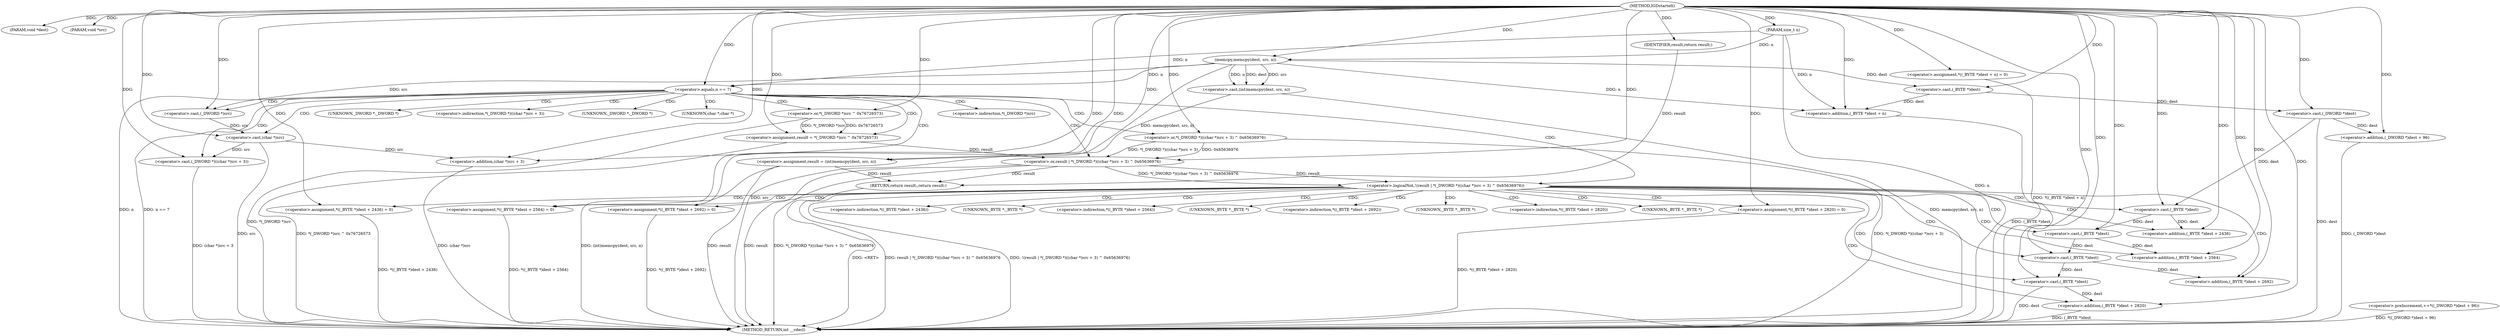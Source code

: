 digraph IGDstartelt {  
"1000102" [label = "(METHOD,IGDstartelt)" ]
"1000193" [label = "(METHOD_RETURN,int __cdecl)" ]
"1000103" [label = "(PARAM,void *dest)" ]
"1000104" [label = "(PARAM,void *src)" ]
"1000105" [label = "(PARAM,size_t n)" ]
"1000108" [label = "(<operator>.assignment,result = (int)memcpy(dest, src, n))" ]
"1000110" [label = "(<operator>.cast,(int)memcpy(dest, src, n))" ]
"1000112" [label = "(memcpy,memcpy(dest, src, n))" ]
"1000116" [label = "(<operator>.assignment,*((_BYTE *)dest + n) = 0)" ]
"1000118" [label = "(<operator>.addition,(_BYTE *)dest + n)" ]
"1000119" [label = "(<operator>.cast,(_BYTE *)dest)" ]
"1000124" [label = "(<operator>.preIncrement,++*((_DWORD *)dest + 96))" ]
"1000126" [label = "(<operator>.addition,(_DWORD *)dest + 96)" ]
"1000127" [label = "(<operator>.cast,(_DWORD *)dest)" ]
"1000132" [label = "(<operator>.equals,n == 7)" ]
"1000136" [label = "(<operator>.assignment,result = *(_DWORD *)src ^ 0x76726573)" ]
"1000138" [label = "(<operator>.or,*(_DWORD *)src ^ 0x76726573)" ]
"1000140" [label = "(<operator>.cast,(_DWORD *)src)" ]
"1000145" [label = "(<operator>.logicalNot,!(result | *(_DWORD *)((char *)src + 3) ^ 0x65636976))" ]
"1000146" [label = "(<operator>.or,result | *(_DWORD *)((char *)src + 3) ^ 0x65636976)" ]
"1000148" [label = "(<operator>.or,*(_DWORD *)((char *)src + 3) ^ 0x65636976)" ]
"1000150" [label = "(<operator>.cast,(_DWORD *)((char *)src + 3))" ]
"1000152" [label = "(<operator>.addition,(char *)src + 3)" ]
"1000153" [label = "(<operator>.cast,(char *)src)" ]
"1000159" [label = "(<operator>.assignment,*((_BYTE *)dest + 2436) = 0)" ]
"1000161" [label = "(<operator>.addition,(_BYTE *)dest + 2436)" ]
"1000162" [label = "(<operator>.cast,(_BYTE *)dest)" ]
"1000167" [label = "(<operator>.assignment,*((_BYTE *)dest + 2564) = 0)" ]
"1000169" [label = "(<operator>.addition,(_BYTE *)dest + 2564)" ]
"1000170" [label = "(<operator>.cast,(_BYTE *)dest)" ]
"1000175" [label = "(<operator>.assignment,*((_BYTE *)dest + 2692) = 0)" ]
"1000177" [label = "(<operator>.addition,(_BYTE *)dest + 2692)" ]
"1000178" [label = "(<operator>.cast,(_BYTE *)dest)" ]
"1000183" [label = "(<operator>.assignment,*((_BYTE *)dest + 2820) = 0)" ]
"1000185" [label = "(<operator>.addition,(_BYTE *)dest + 2820)" ]
"1000186" [label = "(<operator>.cast,(_BYTE *)dest)" ]
"1000191" [label = "(RETURN,return result;,return result;)" ]
"1000192" [label = "(IDENTIFIER,result,return result;)" ]
"1000139" [label = "(<operator>.indirection,*(_DWORD *)src)" ]
"1000141" [label = "(UNKNOWN,_DWORD *,_DWORD *)" ]
"1000149" [label = "(<operator>.indirection,*(_DWORD *)((char *)src + 3))" ]
"1000151" [label = "(UNKNOWN,_DWORD *,_DWORD *)" ]
"1000154" [label = "(UNKNOWN,char *,char *)" ]
"1000160" [label = "(<operator>.indirection,*((_BYTE *)dest + 2436))" ]
"1000163" [label = "(UNKNOWN,_BYTE *,_BYTE *)" ]
"1000168" [label = "(<operator>.indirection,*((_BYTE *)dest + 2564))" ]
"1000171" [label = "(UNKNOWN,_BYTE *,_BYTE *)" ]
"1000176" [label = "(<operator>.indirection,*((_BYTE *)dest + 2692))" ]
"1000179" [label = "(UNKNOWN,_BYTE *,_BYTE *)" ]
"1000184" [label = "(<operator>.indirection,*((_BYTE *)dest + 2820))" ]
"1000187" [label = "(UNKNOWN,_BYTE *,_BYTE *)" ]
  "1000191" -> "1000193"  [ label = "DDG: <RET>"] 
  "1000108" -> "1000193"  [ label = "DDG: result"] 
  "1000150" -> "1000193"  [ label = "DDG: (char *)src + 3"] 
  "1000118" -> "1000193"  [ label = "DDG: (_BYTE *)dest"] 
  "1000136" -> "1000193"  [ label = "DDG: *(_DWORD *)src ^ 0x76726573"] 
  "1000186" -> "1000193"  [ label = "DDG: dest"] 
  "1000112" -> "1000193"  [ label = "DDG: src"] 
  "1000159" -> "1000193"  [ label = "DDG: *((_BYTE *)dest + 2436)"] 
  "1000145" -> "1000193"  [ label = "DDG: result | *(_DWORD *)((char *)src + 3) ^ 0x65636976"] 
  "1000116" -> "1000193"  [ label = "DDG: *((_BYTE *)dest + n)"] 
  "1000126" -> "1000193"  [ label = "DDG: (_DWORD *)dest"] 
  "1000138" -> "1000193"  [ label = "DDG: *(_DWORD *)src"] 
  "1000105" -> "1000193"  [ label = "DDG: n"] 
  "1000183" -> "1000193"  [ label = "DDG: *((_BYTE *)dest + 2820)"] 
  "1000152" -> "1000193"  [ label = "DDG: (char *)src"] 
  "1000108" -> "1000193"  [ label = "DDG: (int)memcpy(dest, src, n)"] 
  "1000132" -> "1000193"  [ label = "DDG: n"] 
  "1000148" -> "1000193"  [ label = "DDG: *(_DWORD *)((char *)src + 3)"] 
  "1000146" -> "1000193"  [ label = "DDG: result"] 
  "1000146" -> "1000193"  [ label = "DDG: *(_DWORD *)((char *)src + 3) ^ 0x65636976"] 
  "1000153" -> "1000193"  [ label = "DDG: src"] 
  "1000124" -> "1000193"  [ label = "DDG: *((_DWORD *)dest + 96)"] 
  "1000175" -> "1000193"  [ label = "DDG: *((_BYTE *)dest + 2692)"] 
  "1000145" -> "1000193"  [ label = "DDG: !(result | *(_DWORD *)((char *)src + 3) ^ 0x65636976)"] 
  "1000127" -> "1000193"  [ label = "DDG: dest"] 
  "1000110" -> "1000193"  [ label = "DDG: memcpy(dest, src, n)"] 
  "1000167" -> "1000193"  [ label = "DDG: *((_BYTE *)dest + 2564)"] 
  "1000185" -> "1000193"  [ label = "DDG: (_BYTE *)dest"] 
  "1000132" -> "1000193"  [ label = "DDG: n == 7"] 
  "1000102" -> "1000103"  [ label = "DDG: "] 
  "1000102" -> "1000104"  [ label = "DDG: "] 
  "1000102" -> "1000105"  [ label = "DDG: "] 
  "1000110" -> "1000108"  [ label = "DDG: memcpy(dest, src, n)"] 
  "1000102" -> "1000108"  [ label = "DDG: "] 
  "1000112" -> "1000110"  [ label = "DDG: dest"] 
  "1000112" -> "1000110"  [ label = "DDG: src"] 
  "1000112" -> "1000110"  [ label = "DDG: n"] 
  "1000102" -> "1000112"  [ label = "DDG: "] 
  "1000105" -> "1000112"  [ label = "DDG: n"] 
  "1000102" -> "1000116"  [ label = "DDG: "] 
  "1000119" -> "1000118"  [ label = "DDG: dest"] 
  "1000112" -> "1000119"  [ label = "DDG: dest"] 
  "1000102" -> "1000119"  [ label = "DDG: "] 
  "1000112" -> "1000118"  [ label = "DDG: n"] 
  "1000105" -> "1000118"  [ label = "DDG: n"] 
  "1000102" -> "1000118"  [ label = "DDG: "] 
  "1000127" -> "1000126"  [ label = "DDG: dest"] 
  "1000119" -> "1000127"  [ label = "DDG: dest"] 
  "1000102" -> "1000127"  [ label = "DDG: "] 
  "1000102" -> "1000126"  [ label = "DDG: "] 
  "1000105" -> "1000132"  [ label = "DDG: n"] 
  "1000102" -> "1000132"  [ label = "DDG: "] 
  "1000112" -> "1000132"  [ label = "DDG: n"] 
  "1000138" -> "1000136"  [ label = "DDG: *(_DWORD *)src"] 
  "1000138" -> "1000136"  [ label = "DDG: 0x76726573"] 
  "1000102" -> "1000136"  [ label = "DDG: "] 
  "1000112" -> "1000140"  [ label = "DDG: src"] 
  "1000102" -> "1000140"  [ label = "DDG: "] 
  "1000102" -> "1000138"  [ label = "DDG: "] 
  "1000146" -> "1000145"  [ label = "DDG: result"] 
  "1000146" -> "1000145"  [ label = "DDG: *(_DWORD *)((char *)src + 3) ^ 0x65636976"] 
  "1000136" -> "1000146"  [ label = "DDG: result"] 
  "1000102" -> "1000146"  [ label = "DDG: "] 
  "1000148" -> "1000146"  [ label = "DDG: *(_DWORD *)((char *)src + 3)"] 
  "1000148" -> "1000146"  [ label = "DDG: 0x65636976"] 
  "1000153" -> "1000150"  [ label = "DDG: src"] 
  "1000102" -> "1000150"  [ label = "DDG: "] 
  "1000153" -> "1000152"  [ label = "DDG: src"] 
  "1000140" -> "1000153"  [ label = "DDG: src"] 
  "1000102" -> "1000153"  [ label = "DDG: "] 
  "1000102" -> "1000152"  [ label = "DDG: "] 
  "1000102" -> "1000148"  [ label = "DDG: "] 
  "1000102" -> "1000159"  [ label = "DDG: "] 
  "1000162" -> "1000161"  [ label = "DDG: dest"] 
  "1000127" -> "1000162"  [ label = "DDG: dest"] 
  "1000102" -> "1000162"  [ label = "DDG: "] 
  "1000102" -> "1000161"  [ label = "DDG: "] 
  "1000102" -> "1000167"  [ label = "DDG: "] 
  "1000170" -> "1000169"  [ label = "DDG: dest"] 
  "1000162" -> "1000170"  [ label = "DDG: dest"] 
  "1000102" -> "1000170"  [ label = "DDG: "] 
  "1000102" -> "1000169"  [ label = "DDG: "] 
  "1000102" -> "1000175"  [ label = "DDG: "] 
  "1000178" -> "1000177"  [ label = "DDG: dest"] 
  "1000170" -> "1000178"  [ label = "DDG: dest"] 
  "1000102" -> "1000178"  [ label = "DDG: "] 
  "1000102" -> "1000177"  [ label = "DDG: "] 
  "1000102" -> "1000183"  [ label = "DDG: "] 
  "1000186" -> "1000185"  [ label = "DDG: dest"] 
  "1000178" -> "1000186"  [ label = "DDG: dest"] 
  "1000102" -> "1000186"  [ label = "DDG: "] 
  "1000102" -> "1000185"  [ label = "DDG: "] 
  "1000192" -> "1000191"  [ label = "DDG: result"] 
  "1000108" -> "1000191"  [ label = "DDG: result"] 
  "1000146" -> "1000191"  [ label = "DDG: result"] 
  "1000102" -> "1000192"  [ label = "DDG: "] 
  "1000132" -> "1000141"  [ label = "CDG: "] 
  "1000132" -> "1000140"  [ label = "CDG: "] 
  "1000132" -> "1000139"  [ label = "CDG: "] 
  "1000132" -> "1000138"  [ label = "CDG: "] 
  "1000132" -> "1000136"  [ label = "CDG: "] 
  "1000132" -> "1000154"  [ label = "CDG: "] 
  "1000132" -> "1000153"  [ label = "CDG: "] 
  "1000132" -> "1000152"  [ label = "CDG: "] 
  "1000132" -> "1000151"  [ label = "CDG: "] 
  "1000132" -> "1000150"  [ label = "CDG: "] 
  "1000132" -> "1000149"  [ label = "CDG: "] 
  "1000132" -> "1000148"  [ label = "CDG: "] 
  "1000132" -> "1000146"  [ label = "CDG: "] 
  "1000132" -> "1000145"  [ label = "CDG: "] 
  "1000145" -> "1000176"  [ label = "CDG: "] 
  "1000145" -> "1000175"  [ label = "CDG: "] 
  "1000145" -> "1000171"  [ label = "CDG: "] 
  "1000145" -> "1000170"  [ label = "CDG: "] 
  "1000145" -> "1000169"  [ label = "CDG: "] 
  "1000145" -> "1000168"  [ label = "CDG: "] 
  "1000145" -> "1000167"  [ label = "CDG: "] 
  "1000145" -> "1000163"  [ label = "CDG: "] 
  "1000145" -> "1000162"  [ label = "CDG: "] 
  "1000145" -> "1000161"  [ label = "CDG: "] 
  "1000145" -> "1000187"  [ label = "CDG: "] 
  "1000145" -> "1000186"  [ label = "CDG: "] 
  "1000145" -> "1000185"  [ label = "CDG: "] 
  "1000145" -> "1000184"  [ label = "CDG: "] 
  "1000145" -> "1000183"  [ label = "CDG: "] 
  "1000145" -> "1000179"  [ label = "CDG: "] 
  "1000145" -> "1000178"  [ label = "CDG: "] 
  "1000145" -> "1000177"  [ label = "CDG: "] 
  "1000145" -> "1000160"  [ label = "CDG: "] 
  "1000145" -> "1000159"  [ label = "CDG: "] 
}
